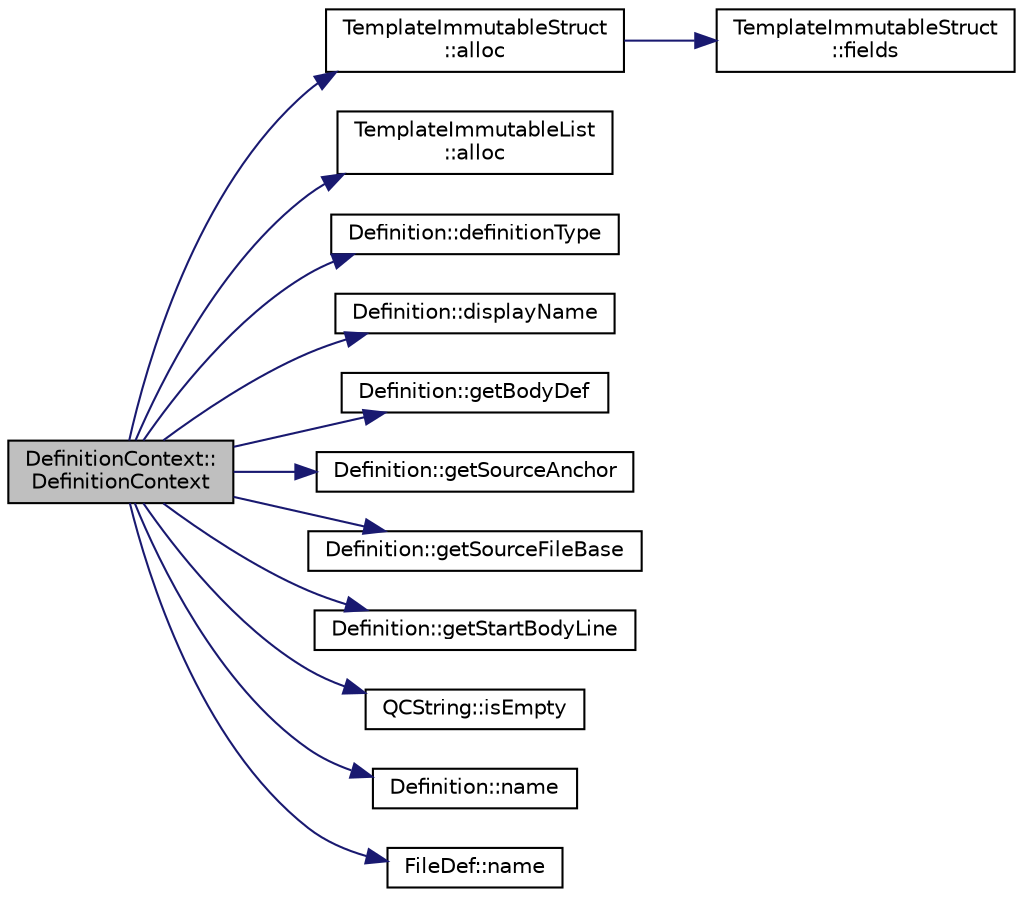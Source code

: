 digraph "DefinitionContext::DefinitionContext"
{
 // LATEX_PDF_SIZE
  edge [fontname="Helvetica",fontsize="10",labelfontname="Helvetica",labelfontsize="10"];
  node [fontname="Helvetica",fontsize="10",shape=record];
  rankdir="LR";
  Node1 [label="DefinitionContext::\lDefinitionContext",height=0.2,width=0.4,color="black", fillcolor="grey75", style="filled", fontcolor="black",tooltip=" "];
  Node1 -> Node2 [color="midnightblue",fontsize="10",style="solid",fontname="Helvetica"];
  Node2 [label="TemplateImmutableStruct\l::alloc",height=0.2,width=0.4,color="black", fillcolor="white", style="filled",URL="$classTemplateImmutableStruct.html#a9eaf2eea1790a2e10b5fc6c73bd4af32",tooltip=" "];
  Node2 -> Node3 [color="midnightblue",fontsize="10",style="solid",fontname="Helvetica"];
  Node3 [label="TemplateImmutableStruct\l::fields",height=0.2,width=0.4,color="black", fillcolor="white", style="filled",URL="$classTemplateImmutableStruct.html#aa30f7f2520d1ace48aeff4b79c2c17cd",tooltip=" "];
  Node1 -> Node4 [color="midnightblue",fontsize="10",style="solid",fontname="Helvetica"];
  Node4 [label="TemplateImmutableList\l::alloc",height=0.2,width=0.4,color="black", fillcolor="white", style="filled",URL="$classTemplateImmutableList.html#a2f68c69e4d50cfea5fc122159585f17e",tooltip=" "];
  Node1 -> Node5 [color="midnightblue",fontsize="10",style="solid",fontname="Helvetica"];
  Node5 [label="Definition::definitionType",height=0.2,width=0.4,color="black", fillcolor="white", style="filled",URL="$classDefinition.html#a526c39074637d4b17a3f67df56d961ff",tooltip=" "];
  Node1 -> Node6 [color="midnightblue",fontsize="10",style="solid",fontname="Helvetica"];
  Node6 [label="Definition::displayName",height=0.2,width=0.4,color="black", fillcolor="white", style="filled",URL="$classDefinition.html#ac4741f70f06baac174cf71b3e11d06ac",tooltip=" "];
  Node1 -> Node7 [color="midnightblue",fontsize="10",style="solid",fontname="Helvetica"];
  Node7 [label="Definition::getBodyDef",height=0.2,width=0.4,color="black", fillcolor="white", style="filled",URL="$classDefinition.html#a7ea253be90981d4a6f0cfdb6dff1d2fd",tooltip=" "];
  Node1 -> Node8 [color="midnightblue",fontsize="10",style="solid",fontname="Helvetica"];
  Node8 [label="Definition::getSourceAnchor",height=0.2,width=0.4,color="black", fillcolor="white", style="filled",URL="$classDefinition.html#a630c28f6a11634074e2606cf2883b400",tooltip=" "];
  Node1 -> Node9 [color="midnightblue",fontsize="10",style="solid",fontname="Helvetica"];
  Node9 [label="Definition::getSourceFileBase",height=0.2,width=0.4,color="black", fillcolor="white", style="filled",URL="$classDefinition.html#ab7ecf3e26ca026ed20af225f332e5fe7",tooltip=" "];
  Node1 -> Node10 [color="midnightblue",fontsize="10",style="solid",fontname="Helvetica"];
  Node10 [label="Definition::getStartBodyLine",height=0.2,width=0.4,color="black", fillcolor="white", style="filled",URL="$classDefinition.html#ad63d39480ae9ec4e71bedbb749d16a4c",tooltip=" "];
  Node1 -> Node11 [color="midnightblue",fontsize="10",style="solid",fontname="Helvetica"];
  Node11 [label="QCString::isEmpty",height=0.2,width=0.4,color="black", fillcolor="white", style="filled",URL="$classQCString.html#a621c4090d69ad7d05ef8e5234376c3d8",tooltip=" "];
  Node1 -> Node12 [color="midnightblue",fontsize="10",style="solid",fontname="Helvetica"];
  Node12 [label="Definition::name",height=0.2,width=0.4,color="black", fillcolor="white", style="filled",URL="$classDefinition.html#a9374fedd7f64fea7e0e164302d1a9e61",tooltip=" "];
  Node1 -> Node13 [color="midnightblue",fontsize="10",style="solid",fontname="Helvetica"];
  Node13 [label="FileDef::name",height=0.2,width=0.4,color="black", fillcolor="white", style="filled",URL="$classFileDef.html#ad305f1328487bfce411ebfd9d4966b02",tooltip=" "];
}
